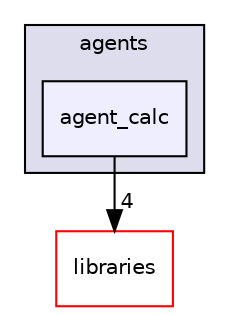 digraph "agent_calc" {
  compound=true
  node [ fontsize="10", fontname="Helvetica"];
  edge [ labelfontsize="10", labelfontname="Helvetica"];
  subgraph clusterdir_de2ddffd02070d381f43b5b22cb08a64 {
    graph [ bgcolor="#ddddee", pencolor="black", label="agents" fontname="Helvetica", fontsize="10", URL="dir_de2ddffd02070d381f43b5b22cb08a64.html"]
  dir_c61fd5d57179b8cbb7011821504466b0 [shape=box, label="agent_calc", style="filled", fillcolor="#eeeeff", pencolor="black", URL="dir_c61fd5d57179b8cbb7011821504466b0.html"];
  }
  dir_bc0718b08fb2015b8e59c47b2805f60c [shape=box label="libraries" fillcolor="white" style="filled" color="red" URL="dir_bc0718b08fb2015b8e59c47b2805f60c.html"];
  dir_c61fd5d57179b8cbb7011821504466b0->dir_bc0718b08fb2015b8e59c47b2805f60c [headlabel="4", labeldistance=1.5 headhref="dir_000018_000000.html"];
}
